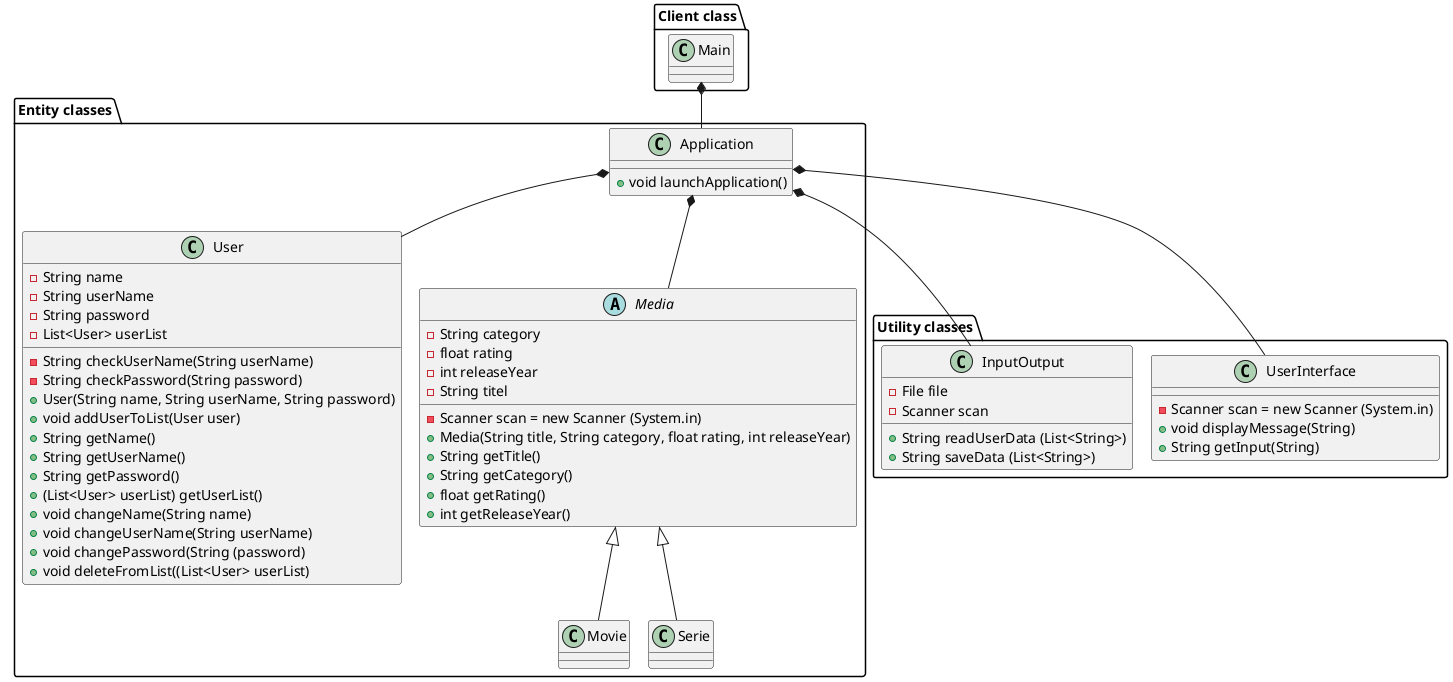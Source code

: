 @startuml
'https://plantuml.com/class-diagram
!pragma layout smetana

'Client Package
package "Client class"{
class Main
}

'Utility Package
package "Utility classes"{
class UserInterface
class InputOutput
}

'Entity Package
package "Entity classes"{
class Movie
class Serie
class Application
class User
abstract Media
}

'Label on Relations !MANGLER
Application *-- UserInterface
Application *-- InputOutput
Application *-- User
Application *-- Media
Media <|-- Serie
Media <|-- Movie
Main *-- Application

'Class Methods & Attributes
Application : + void launchApplication()

User : - String name
User : - String userName
User : - String password
User : - List<User> userList
User : - String checkUserName(String userName)
User : - String checkPassword(String password)
User : + User(String name, String userName, String password)
User : + void addUserToList(User user)
User : + String getName()
User : + String getUserName()
User : + String getPassword()
User : + (List<User> userList) getUserList()
User : + void changeName(String name)
User : + void changeUserName(String userName)
User : + void changePassword(String (password)
User : + void deleteFromList((List<User> userList)


InputOutput : - File file
InputOutput : - Scanner scan
InputOutput : + String readUserData (List<String>)
InputOutput : + String saveData (List<String>)

UserInterface : - Scanner scan = new Scanner (System.in)
UserInterface : + void displayMessage(String)
UserInterface : + String getInput(String)

Media : - Scanner scan = new Scanner (System.in)
Media : - String category
Media : - float rating
Media : - int releaseYear
Media : - String titel
Media : + Media(String title, String category, float rating, int releaseYear)
Media : + String getTitle()
Media : + String getCategory()
Media : + float getRating()
Media : + int getReleaseYear()

@enduml